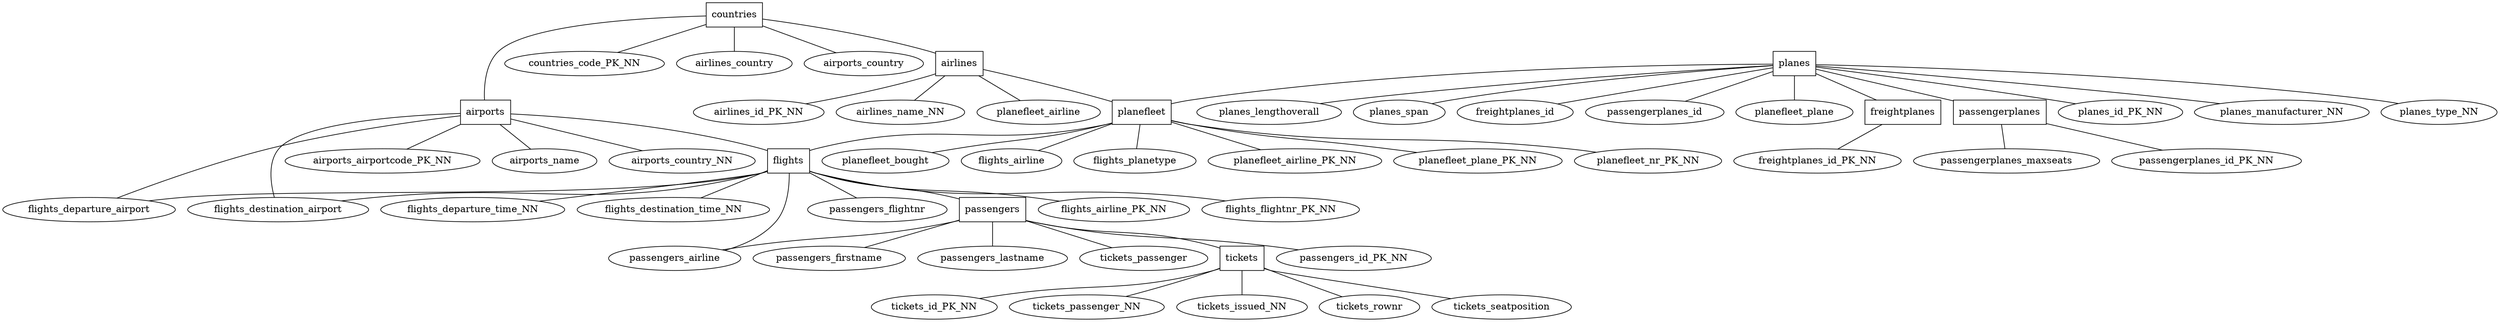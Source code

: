 graph ERD {
airlines [shape=box];
airlines -- airlines_id_PK_NN
airlines -- airlines_name_NN
airlines -- planefleet_airline
airports [shape=box];
airports -- airports_airportcode_PK_NN
airports -- airports_name
airports -- airports_country_NN
airports -- flights_departure_airport
airports -- flights_destination_airport
countries [shape=box];
countries -- countries_code_PK_NN
countries -- airlines_country
countries -- airports_country
flights [shape=box];
flights -- flights_airline_PK_NN
flights -- flights_flightnr_PK_NN
flights -- flights_departure_time_NN
flights -- flights_departure_airport
flights -- flights_destination_time_NN
flights -- flights_destination_airport
flights -- passengers_airline
flights -- passengers_flightnr
freightplanes [shape=box];
freightplanes -- freightplanes_id_PK_NN
passengerplanes [shape=box];
passengerplanes -- passengerplanes_id_PK_NN
passengerplanes -- passengerplanes_maxseats
passengers [shape=box];
passengers -- passengers_id_PK_NN
passengers -- passengers_firstname
passengers -- passengers_lastname
passengers -- passengers_airline
passengers -- tickets_passenger
planefleet [shape=box];
planefleet -- planefleet_airline_PK_NN
planefleet -- planefleet_plane_PK_NN
planefleet -- planefleet_nr_PK_NN
planefleet -- planefleet_bought
planefleet -- flights_airline
planefleet -- flights_planetype
planes [shape=box];
planes -- planes_id_PK_NN
planes -- planes_manufacturer_NN
planes -- planes_type_NN
planes -- planes_lengthoverall
planes -- planes_span
planes -- freightplanes_id
planes -- passengerplanes_id
planes -- planefleet_plane
tickets [shape=box];
tickets -- tickets_id_PK_NN
tickets -- tickets_passenger_NN
tickets -- tickets_issued_NN
tickets -- tickets_rownr
tickets -- tickets_seatposition
airlines -- planefleet
airports -- flights
countries -- airlines
countries -- airports
flights -- passengers
passengers -- tickets
planefleet -- flights
planes -- freightplanes
planes -- passengerplanes
planes -- planefleet
}
